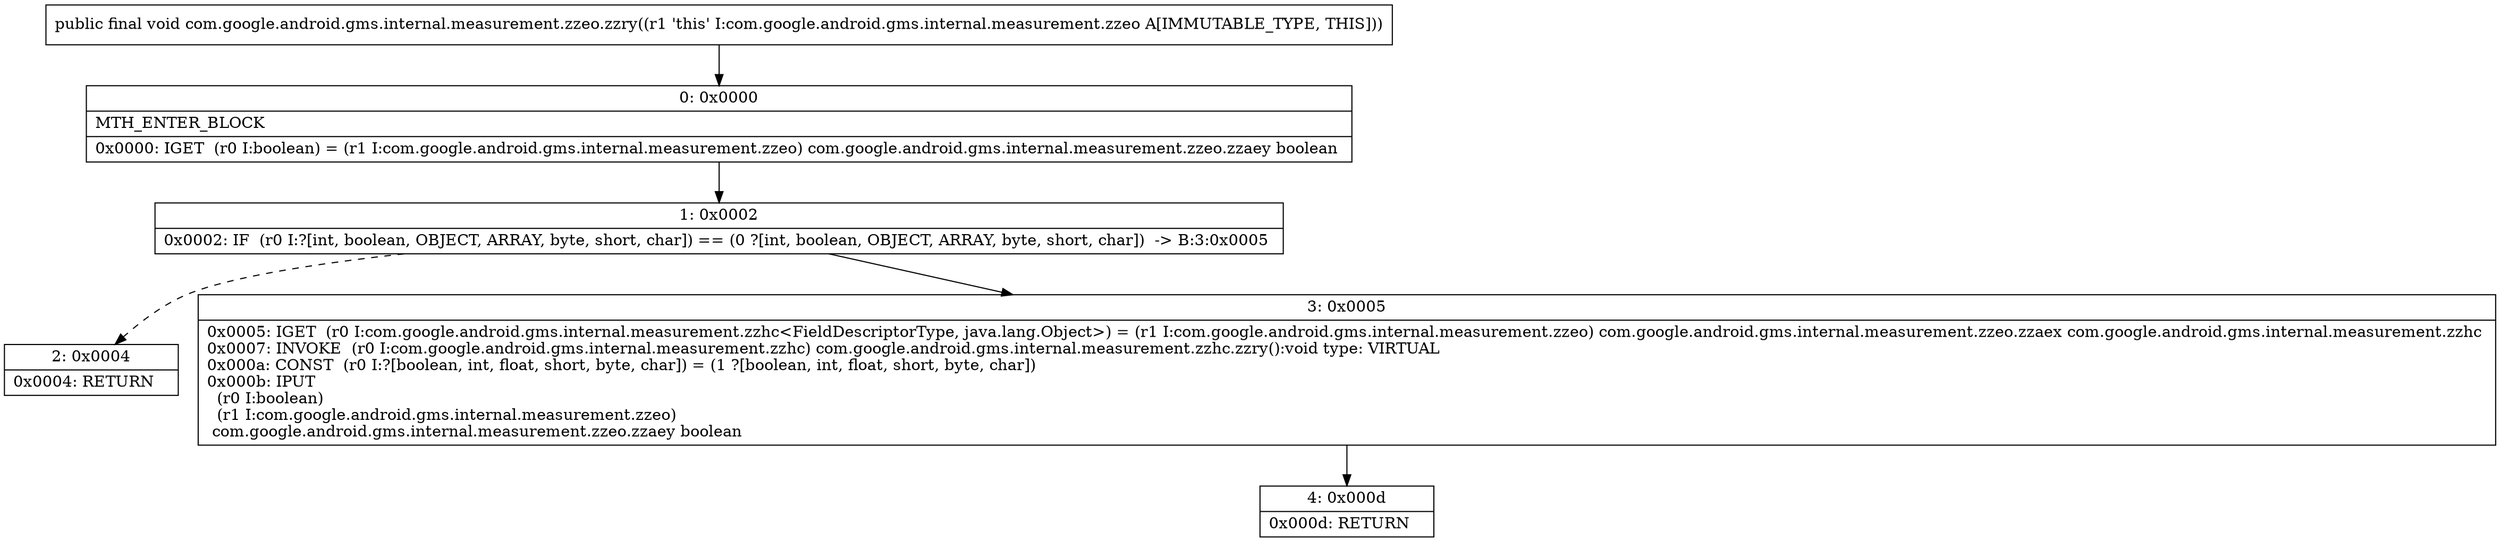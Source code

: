 digraph "CFG forcom.google.android.gms.internal.measurement.zzeo.zzry()V" {
Node_0 [shape=record,label="{0\:\ 0x0000|MTH_ENTER_BLOCK\l|0x0000: IGET  (r0 I:boolean) = (r1 I:com.google.android.gms.internal.measurement.zzeo) com.google.android.gms.internal.measurement.zzeo.zzaey boolean \l}"];
Node_1 [shape=record,label="{1\:\ 0x0002|0x0002: IF  (r0 I:?[int, boolean, OBJECT, ARRAY, byte, short, char]) == (0 ?[int, boolean, OBJECT, ARRAY, byte, short, char])  \-\> B:3:0x0005 \l}"];
Node_2 [shape=record,label="{2\:\ 0x0004|0x0004: RETURN   \l}"];
Node_3 [shape=record,label="{3\:\ 0x0005|0x0005: IGET  (r0 I:com.google.android.gms.internal.measurement.zzhc\<FieldDescriptorType, java.lang.Object\>) = (r1 I:com.google.android.gms.internal.measurement.zzeo) com.google.android.gms.internal.measurement.zzeo.zzaex com.google.android.gms.internal.measurement.zzhc \l0x0007: INVOKE  (r0 I:com.google.android.gms.internal.measurement.zzhc) com.google.android.gms.internal.measurement.zzhc.zzry():void type: VIRTUAL \l0x000a: CONST  (r0 I:?[boolean, int, float, short, byte, char]) = (1 ?[boolean, int, float, short, byte, char]) \l0x000b: IPUT  \l  (r0 I:boolean)\l  (r1 I:com.google.android.gms.internal.measurement.zzeo)\l com.google.android.gms.internal.measurement.zzeo.zzaey boolean \l}"];
Node_4 [shape=record,label="{4\:\ 0x000d|0x000d: RETURN   \l}"];
MethodNode[shape=record,label="{public final void com.google.android.gms.internal.measurement.zzeo.zzry((r1 'this' I:com.google.android.gms.internal.measurement.zzeo A[IMMUTABLE_TYPE, THIS])) }"];
MethodNode -> Node_0;
Node_0 -> Node_1;
Node_1 -> Node_2[style=dashed];
Node_1 -> Node_3;
Node_3 -> Node_4;
}

